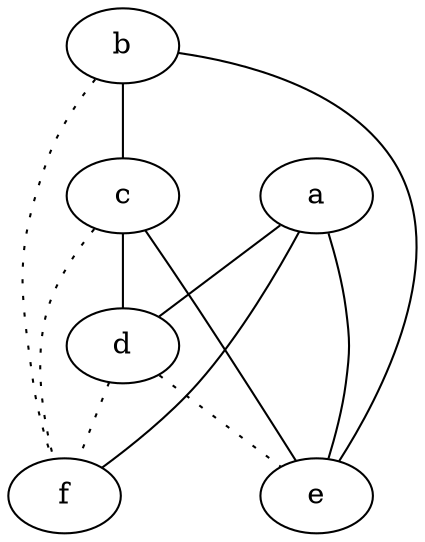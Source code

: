 graph {
a -- d;
a -- e;
a -- f;
b -- c;
b -- e;
b -- f [style=dotted];
c -- d;
c -- e;
c -- f [style=dotted];
d -- e [style=dotted];
d -- f [style=dotted];
}
